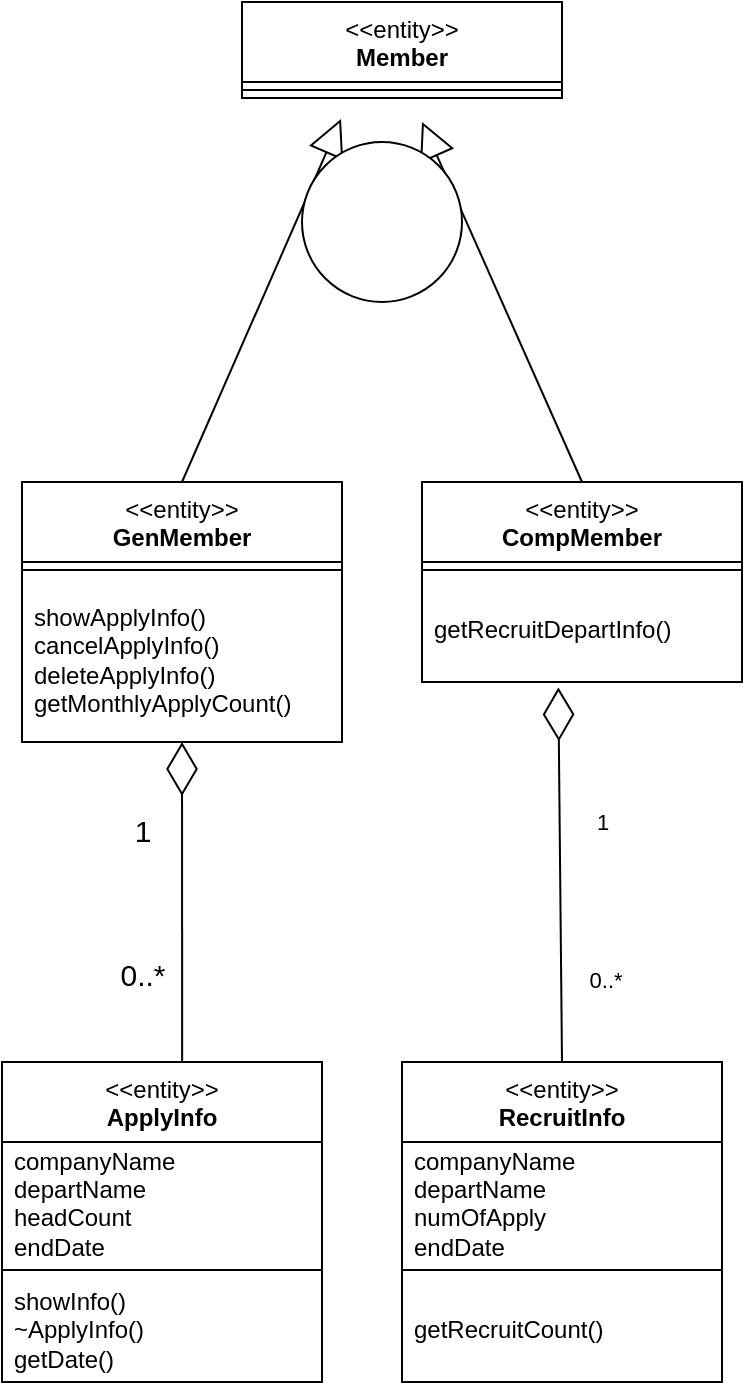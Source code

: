 <mxfile version="21.2.9" type="device">
  <diagram name="class_diagram_양현지" id="839MMQC09DF56Wvykd-f">
    <mxGraphModel dx="722" dy="427" grid="1" gridSize="10" guides="1" tooltips="1" connect="1" arrows="1" fold="1" page="1" pageScale="1" pageWidth="827" pageHeight="1169" math="0" shadow="0">
      <root>
        <mxCell id="0" />
        <mxCell id="1" parent="0" />
        <mxCell id="0Nbfz5rH5VXtJ8NPMT_m-1" value="&amp;lt;&amp;lt;entity&amp;gt;&amp;gt;&lt;br&gt;&lt;b&gt;Member&lt;/b&gt;" style="swimlane;fontStyle=0;align=center;verticalAlign=top;childLayout=stackLayout;horizontal=1;startSize=40;horizontalStack=0;resizeParent=1;resizeParentMax=0;resizeLast=0;collapsible=0;marginBottom=0;html=1;whiteSpace=wrap;" vertex="1" parent="1">
          <mxGeometry x="500" y="970" width="160" height="48" as="geometry" />
        </mxCell>
        <mxCell id="0Nbfz5rH5VXtJ8NPMT_m-2" value="" style="line;strokeWidth=1;fillColor=none;align=left;verticalAlign=middle;spacingTop=-1;spacingLeft=3;spacingRight=3;rotatable=0;labelPosition=right;points=[];portConstraint=eastwest;" vertex="1" parent="0Nbfz5rH5VXtJ8NPMT_m-1">
          <mxGeometry y="40" width="160" height="8" as="geometry" />
        </mxCell>
        <mxCell id="0Nbfz5rH5VXtJ8NPMT_m-3" value="&amp;lt;&amp;lt;entity&amp;gt;&amp;gt;&lt;br&gt;&lt;b&gt;GenMember&lt;/b&gt;" style="swimlane;fontStyle=0;align=center;verticalAlign=top;childLayout=stackLayout;horizontal=1;startSize=40;horizontalStack=0;resizeParent=1;resizeParentMax=0;resizeLast=0;collapsible=0;marginBottom=0;html=1;whiteSpace=wrap;" vertex="1" parent="1">
          <mxGeometry x="390" y="1210" width="160" height="130" as="geometry" />
        </mxCell>
        <mxCell id="0Nbfz5rH5VXtJ8NPMT_m-4" value="" style="line;strokeWidth=1;fillColor=none;align=left;verticalAlign=middle;spacingTop=-1;spacingLeft=3;spacingRight=3;rotatable=0;labelPosition=right;points=[];portConstraint=eastwest;" vertex="1" parent="0Nbfz5rH5VXtJ8NPMT_m-3">
          <mxGeometry y="40" width="160" height="8" as="geometry" />
        </mxCell>
        <mxCell id="0Nbfz5rH5VXtJ8NPMT_m-5" value="showApplyInfo()&lt;br&gt;cancelApplyInfo()&lt;br&gt;deleteApplyInfo()&lt;br&gt;getMonthlyApplyCount()" style="text;html=1;strokeColor=none;fillColor=none;align=left;verticalAlign=middle;spacingLeft=4;spacingRight=4;overflow=hidden;rotatable=0;points=[[0,0.5],[1,0.5]];portConstraint=eastwest;whiteSpace=wrap;" vertex="1" parent="0Nbfz5rH5VXtJ8NPMT_m-3">
          <mxGeometry y="48" width="160" height="82" as="geometry" />
        </mxCell>
        <mxCell id="0Nbfz5rH5VXtJ8NPMT_m-6" value="&amp;lt;&amp;lt;entity&amp;gt;&amp;gt;&lt;br&gt;&lt;b&gt;CompMember&lt;/b&gt;" style="swimlane;fontStyle=0;align=center;verticalAlign=top;childLayout=stackLayout;horizontal=1;startSize=40;horizontalStack=0;resizeParent=1;resizeParentMax=0;resizeLast=0;collapsible=0;marginBottom=0;html=1;whiteSpace=wrap;" vertex="1" parent="1">
          <mxGeometry x="590" y="1210" width="160" height="100" as="geometry" />
        </mxCell>
        <mxCell id="0Nbfz5rH5VXtJ8NPMT_m-7" value="" style="line;strokeWidth=1;fillColor=none;align=left;verticalAlign=middle;spacingTop=-1;spacingLeft=3;spacingRight=3;rotatable=0;labelPosition=right;points=[];portConstraint=eastwest;" vertex="1" parent="0Nbfz5rH5VXtJ8NPMT_m-6">
          <mxGeometry y="40" width="160" height="8" as="geometry" />
        </mxCell>
        <mxCell id="0Nbfz5rH5VXtJ8NPMT_m-8" value="getRecruitDepartInfo()" style="text;html=1;strokeColor=none;fillColor=none;align=left;verticalAlign=middle;spacingLeft=4;spacingRight=4;overflow=hidden;rotatable=0;points=[[0,0.5],[1,0.5]];portConstraint=eastwest;whiteSpace=wrap;" vertex="1" parent="0Nbfz5rH5VXtJ8NPMT_m-6">
          <mxGeometry y="48" width="160" height="52" as="geometry" />
        </mxCell>
        <mxCell id="0Nbfz5rH5VXtJ8NPMT_m-9" value="" style="endArrow=block;endSize=16;endFill=0;html=1;rounded=0;exitX=0.5;exitY=0;exitDx=0;exitDy=0;entryX=0.372;entryY=0.976;entryDx=0;entryDy=0;entryPerimeter=0;" edge="1" parent="1" source="0Nbfz5rH5VXtJ8NPMT_m-3">
          <mxGeometry width="160" relative="1" as="geometry">
            <mxPoint x="550" y="1200" as="sourcePoint" />
            <mxPoint x="549.52" y="1028.512" as="targetPoint" />
          </mxGeometry>
        </mxCell>
        <mxCell id="0Nbfz5rH5VXtJ8NPMT_m-10" value="" style="endArrow=block;endSize=16;endFill=0;html=1;rounded=0;exitX=0.5;exitY=0;exitDx=0;exitDy=0;entryX=0.625;entryY=1;entryDx=0;entryDy=0;entryPerimeter=0;" edge="1" parent="1" source="0Nbfz5rH5VXtJ8NPMT_m-6">
          <mxGeometry width="160" relative="1" as="geometry">
            <mxPoint x="690" y="1070" as="sourcePoint" />
            <mxPoint x="590" y="1030" as="targetPoint" />
            <Array as="points" />
          </mxGeometry>
        </mxCell>
        <mxCell id="0Nbfz5rH5VXtJ8NPMT_m-11" value="&amp;lt;&amp;lt;entity&amp;gt;&amp;gt;&lt;br&gt;&lt;b&gt;RecruitInfo&lt;/b&gt;" style="swimlane;fontStyle=0;align=center;verticalAlign=top;childLayout=stackLayout;horizontal=1;startSize=40;horizontalStack=0;resizeParent=1;resizeParentMax=0;resizeLast=0;collapsible=0;marginBottom=0;html=1;whiteSpace=wrap;" vertex="1" parent="1">
          <mxGeometry x="580" y="1500" width="160" height="160" as="geometry" />
        </mxCell>
        <mxCell id="0Nbfz5rH5VXtJ8NPMT_m-12" value="companyName&lt;br&gt;departName&lt;br&gt;numOfApply&lt;br&gt;endDate" style="text;html=1;strokeColor=none;fillColor=none;align=left;verticalAlign=middle;spacingLeft=4;spacingRight=4;overflow=hidden;rotatable=0;points=[[0,0.5],[1,0.5]];portConstraint=eastwest;whiteSpace=wrap;" vertex="1" parent="0Nbfz5rH5VXtJ8NPMT_m-11">
          <mxGeometry y="40" width="160" height="60" as="geometry" />
        </mxCell>
        <mxCell id="0Nbfz5rH5VXtJ8NPMT_m-13" value="" style="line;strokeWidth=1;fillColor=none;align=left;verticalAlign=middle;spacingTop=-1;spacingLeft=3;spacingRight=3;rotatable=0;labelPosition=right;points=[];portConstraint=eastwest;" vertex="1" parent="0Nbfz5rH5VXtJ8NPMT_m-11">
          <mxGeometry y="100" width="160" height="8" as="geometry" />
        </mxCell>
        <mxCell id="0Nbfz5rH5VXtJ8NPMT_m-14" value="getRecruitCount()" style="text;html=1;strokeColor=none;fillColor=none;align=left;verticalAlign=middle;spacingLeft=4;spacingRight=4;overflow=hidden;rotatable=0;points=[[0,0.5],[1,0.5]];portConstraint=eastwest;whiteSpace=wrap;" vertex="1" parent="0Nbfz5rH5VXtJ8NPMT_m-11">
          <mxGeometry y="108" width="160" height="52" as="geometry" />
        </mxCell>
        <mxCell id="0Nbfz5rH5VXtJ8NPMT_m-15" value="&amp;lt;&amp;lt;entity&amp;gt;&amp;gt;&lt;br&gt;&lt;b&gt;ApplyInfo&lt;/b&gt;" style="swimlane;fontStyle=0;align=center;verticalAlign=top;childLayout=stackLayout;horizontal=1;startSize=40;horizontalStack=0;resizeParent=1;resizeParentMax=0;resizeLast=0;collapsible=0;marginBottom=0;html=1;whiteSpace=wrap;" vertex="1" parent="1">
          <mxGeometry x="380" y="1500" width="160" height="160" as="geometry" />
        </mxCell>
        <mxCell id="0Nbfz5rH5VXtJ8NPMT_m-16" value="companyName&lt;br&gt;departName&lt;br&gt;headCount&lt;br&gt;endDate" style="text;html=1;strokeColor=none;fillColor=none;align=left;verticalAlign=middle;spacingLeft=4;spacingRight=4;overflow=hidden;rotatable=0;points=[[0,0.5],[1,0.5]];portConstraint=eastwest;whiteSpace=wrap;" vertex="1" parent="0Nbfz5rH5VXtJ8NPMT_m-15">
          <mxGeometry y="40" width="160" height="60" as="geometry" />
        </mxCell>
        <mxCell id="0Nbfz5rH5VXtJ8NPMT_m-17" value="" style="line;strokeWidth=1;fillColor=none;align=left;verticalAlign=middle;spacingTop=-1;spacingLeft=3;spacingRight=3;rotatable=0;labelPosition=right;points=[];portConstraint=eastwest;" vertex="1" parent="0Nbfz5rH5VXtJ8NPMT_m-15">
          <mxGeometry y="100" width="160" height="8" as="geometry" />
        </mxCell>
        <mxCell id="0Nbfz5rH5VXtJ8NPMT_m-18" value="showInfo()&lt;br&gt;~ApplyInfo()&lt;br&gt;getDate()" style="text;html=1;strokeColor=none;fillColor=none;align=left;verticalAlign=middle;spacingLeft=4;spacingRight=4;overflow=hidden;rotatable=0;points=[[0,0.5],[1,0.5]];portConstraint=eastwest;whiteSpace=wrap;" vertex="1" parent="0Nbfz5rH5VXtJ8NPMT_m-15">
          <mxGeometry y="108" width="160" height="52" as="geometry" />
        </mxCell>
        <mxCell id="0Nbfz5rH5VXtJ8NPMT_m-19" value="1&lt;br&gt;&lt;br&gt;&lt;br&gt;&lt;br&gt;&lt;br&gt;&amp;nbsp;&lt;br&gt;&amp;nbsp;0..*" style="endArrow=diamondThin;endFill=0;endSize=24;html=1;rounded=0;entryX=0.426;entryY=1.052;entryDx=0;entryDy=0;entryPerimeter=0;exitX=0.5;exitY=0;exitDx=0;exitDy=0;" edge="1" parent="1" source="0Nbfz5rH5VXtJ8NPMT_m-11" target="0Nbfz5rH5VXtJ8NPMT_m-8">
          <mxGeometry x="-0.153" y="-21" width="160" relative="1" as="geometry">
            <mxPoint x="870" y="1231" as="sourcePoint" />
            <mxPoint x="630" y="1590" as="targetPoint" />
            <mxPoint as="offset" />
          </mxGeometry>
        </mxCell>
        <mxCell id="0Nbfz5rH5VXtJ8NPMT_m-20" value="&lt;span style=&quot;font-size: 15px;&quot;&gt;1&lt;br&gt;&lt;br&gt;&lt;br&gt;&lt;br&gt;0..*&lt;br&gt;&lt;/span&gt;" style="endArrow=diamondThin;endFill=0;endSize=24;html=1;rounded=0;entryX=0.5;entryY=1;entryDx=0;entryDy=0;entryPerimeter=0;exitX=0.563;exitY=0;exitDx=0;exitDy=0;exitPerimeter=0;" edge="1" parent="1" source="0Nbfz5rH5VXtJ8NPMT_m-15" target="0Nbfz5rH5VXtJ8NPMT_m-5">
          <mxGeometry x="0.0" y="20" width="160" relative="1" as="geometry">
            <mxPoint x="460" y="1500" as="sourcePoint" />
            <mxPoint x="390" y="1237.63" as="targetPoint" />
            <mxPoint as="offset" />
          </mxGeometry>
        </mxCell>
        <mxCell id="0Nbfz5rH5VXtJ8NPMT_m-21" value="" style="ellipse;whiteSpace=wrap;html=1;" vertex="1" parent="1">
          <mxGeometry x="530" y="1040" width="80" height="80" as="geometry" />
        </mxCell>
      </root>
    </mxGraphModel>
  </diagram>
</mxfile>
